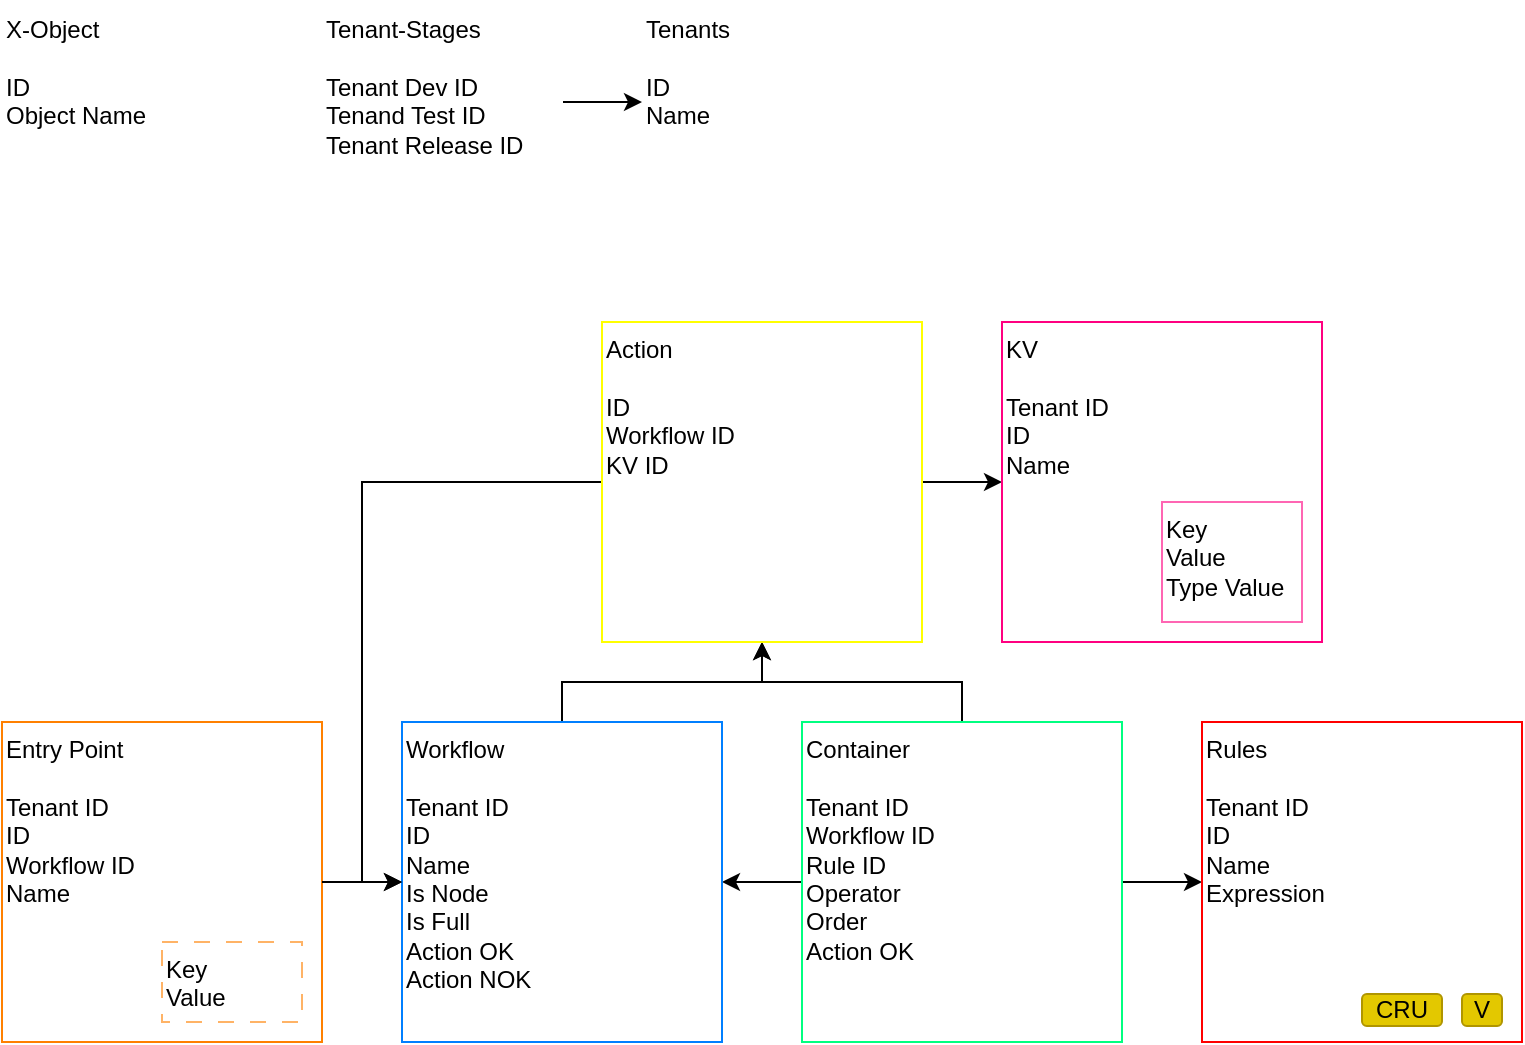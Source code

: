<mxfile>
    <diagram id="LyjKLWT2vN5_jiygnvpO" name="Connections">
        <mxGraphModel dx="1072" dy="1744" grid="1" gridSize="10" guides="1" tooltips="1" connect="1" arrows="1" fold="1" page="1" pageScale="1" pageWidth="850" pageHeight="1100" math="0" shadow="0">
            <root>
                <mxCell id="0"/>
                <mxCell id="1" parent="0"/>
                <mxCell id="IPaf2PD-h_m_kelB6yjr-1" value="X-Object&lt;br&gt;&lt;span style=&quot;background-color: initial;&quot;&gt;&lt;br&gt;ID&lt;/span&gt;&lt;br&gt;&lt;span style=&quot;background-color: initial;&quot;&gt;Object Name&lt;/span&gt;" style="rounded=0;whiteSpace=wrap;html=1;strokeColor=#FFFFFF;align=left;verticalAlign=top;" parent="1" vertex="1">
                    <mxGeometry x="70" y="-1080" width="120" height="100" as="geometry"/>
                </mxCell>
                <mxCell id="IPaf2PD-h_m_kelB6yjr-2" value="&lt;span style=&quot;background-color: initial;&quot;&gt;Tenants&lt;/span&gt;&lt;br&gt;&lt;span style=&quot;background-color: initial;&quot;&gt;&lt;br&gt;ID&lt;/span&gt;&lt;br&gt;&lt;span style=&quot;background-color: initial;&quot;&gt;Name&lt;/span&gt;" style="rounded=0;whiteSpace=wrap;html=1;strokeColor=#FFFFFF;align=left;verticalAlign=top;" parent="1" vertex="1">
                    <mxGeometry x="390" y="-1080" width="120" height="100" as="geometry"/>
                </mxCell>
                <mxCell id="IPaf2PD-h_m_kelB6yjr-4" style="edgeStyle=none;html=1;" parent="1" source="IPaf2PD-h_m_kelB6yjr-3" target="IPaf2PD-h_m_kelB6yjr-2" edge="1">
                    <mxGeometry relative="1" as="geometry"/>
                </mxCell>
                <mxCell id="IPaf2PD-h_m_kelB6yjr-3" value="&lt;span style=&quot;background-color: initial;&quot;&gt;Tenant-Stages&lt;/span&gt;&lt;br&gt;&lt;span style=&quot;background-color: initial;&quot;&gt;&lt;br&gt;Tenant Dev ID&lt;/span&gt;&lt;br&gt;&lt;span style=&quot;background-color: initial;&quot;&gt;Tenand Test ID&lt;/span&gt;&lt;br&gt;&lt;span style=&quot;background-color: initial;&quot;&gt;Tenant Release ID&lt;/span&gt;" style="rounded=0;whiteSpace=wrap;html=1;strokeColor=#FFFFFF;align=left;verticalAlign=top;" parent="1" vertex="1">
                    <mxGeometry x="230" y="-1080" width="120" height="100" as="geometry"/>
                </mxCell>
                <mxCell id="Cc5brCJZF-9JAWSVs0_s-59" style="edgeStyle=orthogonalEdgeStyle;rounded=0;orthogonalLoop=1;jettySize=auto;html=1;" parent="1" source="IPaf2PD-h_m_kelB6yjr-8" target="IPaf2PD-h_m_kelB6yjr-6" edge="1">
                    <mxGeometry relative="1" as="geometry"/>
                </mxCell>
                <mxCell id="Cc5brCJZF-9JAWSVs0_s-60" style="edgeStyle=orthogonalEdgeStyle;rounded=0;orthogonalLoop=1;jettySize=auto;html=1;" parent="1" source="IPaf2PD-h_m_kelB6yjr-8" target="IPaf2PD-h_m_kelB6yjr-11" edge="1">
                    <mxGeometry relative="1" as="geometry"/>
                </mxCell>
                <mxCell id="Cc5brCJZF-9JAWSVs0_s-62" style="edgeStyle=orthogonalEdgeStyle;rounded=0;orthogonalLoop=1;jettySize=auto;html=1;entryX=0.5;entryY=1;entryDx=0;entryDy=0;" parent="1" source="IPaf2PD-h_m_kelB6yjr-8" target="Cc5brCJZF-9JAWSVs0_s-21" edge="1">
                    <mxGeometry relative="1" as="geometry"/>
                </mxCell>
                <mxCell id="IPaf2PD-h_m_kelB6yjr-8" value="&lt;span style=&quot;&quot;&gt;Container&lt;/span&gt;&lt;br style=&quot;&quot;&gt;&lt;span style=&quot;background-color: initial;&quot;&gt;&lt;br&gt;Tenant ID&lt;/span&gt;&lt;br style=&quot;&quot;&gt;&lt;span style=&quot;background-color: initial;&quot;&gt;Workflow ID&lt;br&gt;&lt;/span&gt;Rule ID&lt;br style=&quot;&quot;&gt;&lt;span style=&quot;background-color: initial;&quot;&gt;Operator&lt;/span&gt;&lt;br style=&quot;&quot;&gt;&lt;span style=&quot;background-color: initial;&quot;&gt;Order&lt;br&gt;&lt;/span&gt;&lt;span style=&quot;background-color: initial;&quot;&gt;Action OK&lt;/span&gt;" style="rounded=0;whiteSpace=wrap;html=1;strokeColor=#00FF80;align=left;verticalAlign=top;" parent="1" vertex="1">
                    <mxGeometry x="470" y="-720" width="160" height="160" as="geometry"/>
                </mxCell>
                <mxCell id="Cc5brCJZF-9JAWSVs0_s-61" style="edgeStyle=orthogonalEdgeStyle;rounded=0;orthogonalLoop=1;jettySize=auto;html=1;" parent="1" source="IPaf2PD-h_m_kelB6yjr-11" target="Cc5brCJZF-9JAWSVs0_s-21" edge="1">
                    <mxGeometry relative="1" as="geometry"/>
                </mxCell>
                <mxCell id="IPaf2PD-h_m_kelB6yjr-11" value="&lt;span style=&quot;&quot;&gt;Workflow&lt;/span&gt;&lt;br style=&quot;&quot;&gt;&lt;span style=&quot;background-color: initial;&quot;&gt;&lt;br&gt;Tenant ID&lt;/span&gt;&lt;br style=&quot;&quot;&gt;&lt;span style=&quot;background-color: initial;&quot;&gt;ID&lt;/span&gt;&lt;br style=&quot;&quot;&gt;&lt;span style=&quot;background-color: initial;&quot;&gt;Name&lt;br&gt;&lt;/span&gt;Is Node&lt;br&gt;Is Full&lt;br style=&quot;&quot;&gt;&lt;span style=&quot;background-color: initial;&quot;&gt;Action OK&lt;/span&gt;&lt;div&gt;&lt;span style=&quot;background-color: initial;&quot;&gt;Action NOK&lt;/span&gt;&lt;/div&gt;" style="rounded=0;whiteSpace=wrap;html=1;strokeColor=#007FFF;align=left;verticalAlign=top;" parent="1" vertex="1">
                    <mxGeometry x="270" y="-720" width="160" height="160" as="geometry"/>
                </mxCell>
                <mxCell id="Cc5brCJZF-9JAWSVs0_s-20" value="" style="group" parent="1" vertex="1" connectable="0">
                    <mxGeometry x="670" y="-720" width="160" height="160" as="geometry"/>
                </mxCell>
                <mxCell id="IPaf2PD-h_m_kelB6yjr-6" value="&lt;span style=&quot;&quot;&gt;Rules&lt;/span&gt;&lt;br style=&quot;&quot;&gt;&lt;span style=&quot;background-color: initial;&quot;&gt;&lt;br&gt;Tenant ID&lt;/span&gt;&lt;br style=&quot;&quot;&gt;&lt;span style=&quot;background-color: initial;&quot;&gt;ID&lt;/span&gt;&lt;br style=&quot;&quot;&gt;&lt;span style=&quot;background-color: initial;&quot;&gt;Name&lt;/span&gt;&lt;br style=&quot;&quot;&gt;&lt;span style=&quot;background-color: initial;&quot;&gt;Expression&lt;br&gt;&lt;/span&gt;" style="rounded=0;whiteSpace=wrap;html=1;strokeColor=#FF0000;align=left;verticalAlign=top;" parent="Cc5brCJZF-9JAWSVs0_s-20" vertex="1">
                    <mxGeometry width="160" height="160" as="geometry"/>
                </mxCell>
                <mxCell id="2" value="CRU" style="rounded=1;whiteSpace=wrap;html=1;fillColor=#e3c800;fontColor=#000000;strokeColor=#B09500;" parent="Cc5brCJZF-9JAWSVs0_s-20" vertex="1">
                    <mxGeometry x="80" y="136" width="40" height="16" as="geometry"/>
                </mxCell>
                <mxCell id="15" value="V" style="rounded=1;whiteSpace=wrap;html=1;fillColor=#e3c800;fontColor=#000000;strokeColor=#B09500;" parent="Cc5brCJZF-9JAWSVs0_s-20" vertex="1">
                    <mxGeometry x="130" y="136" width="20" height="16" as="geometry"/>
                </mxCell>
                <mxCell id="Cc5brCJZF-9JAWSVs0_s-56" style="edgeStyle=orthogonalEdgeStyle;rounded=0;orthogonalLoop=1;jettySize=auto;html=1;" parent="1" source="Cc5brCJZF-9JAWSVs0_s-21" target="IPaf2PD-h_m_kelB6yjr-12" edge="1">
                    <mxGeometry relative="1" as="geometry"/>
                </mxCell>
                <mxCell id="Cc5brCJZF-9JAWSVs0_s-64" style="edgeStyle=orthogonalEdgeStyle;rounded=0;orthogonalLoop=1;jettySize=auto;html=1;entryX=0;entryY=0.5;entryDx=0;entryDy=0;" parent="1" source="Cc5brCJZF-9JAWSVs0_s-21" target="IPaf2PD-h_m_kelB6yjr-11" edge="1">
                    <mxGeometry relative="1" as="geometry">
                        <Array as="points">
                            <mxPoint x="250" y="-840"/>
                            <mxPoint x="250" y="-640"/>
                        </Array>
                    </mxGeometry>
                </mxCell>
                <mxCell id="Cc5brCJZF-9JAWSVs0_s-21" value="&lt;span style=&quot;background-color: initial;&quot;&gt;Action&lt;/span&gt;&lt;div&gt;&lt;span style=&quot;background-color: initial;&quot;&gt;&lt;br&gt;&lt;/span&gt;&lt;/div&gt;&lt;div&gt;&lt;span style=&quot;background-color: initial;&quot;&gt;ID&lt;/span&gt;&lt;/div&gt;&lt;div&gt;&lt;span style=&quot;background-color: initial;&quot;&gt;Workflow ID&lt;/span&gt;&lt;/div&gt;&lt;div&gt;&lt;span style=&quot;background-color: initial;&quot;&gt;KV ID&lt;/span&gt;&lt;/div&gt;" style="rounded=0;whiteSpace=wrap;html=1;strokeColor=#FFFF00;align=left;verticalAlign=top;" parent="1" vertex="1">
                    <mxGeometry x="370" y="-920" width="160" height="160" as="geometry"/>
                </mxCell>
                <mxCell id="Cc5brCJZF-9JAWSVs0_s-40" value="" style="group" parent="1" vertex="1" connectable="0">
                    <mxGeometry x="570" y="-920" width="160" height="160" as="geometry"/>
                </mxCell>
                <mxCell id="IPaf2PD-h_m_kelB6yjr-12" value="&lt;span style=&quot;&quot;&gt;KV&lt;/span&gt;&lt;br style=&quot;&quot;&gt;&lt;span style=&quot;background-color: initial;&quot;&gt;&lt;br&gt;Tenant ID&lt;/span&gt;&lt;br style=&quot;&quot;&gt;&lt;span style=&quot;background-color: initial;&quot;&gt;ID&lt;/span&gt;&lt;br style=&quot;&quot;&gt;&lt;span style=&quot;background-color: initial;&quot;&gt;Name&lt;/span&gt;" style="rounded=0;whiteSpace=wrap;html=1;strokeColor=#FF0080;align=left;fontStyle=0;verticalAlign=top;" parent="Cc5brCJZF-9JAWSVs0_s-40" vertex="1">
                    <mxGeometry width="160" height="160" as="geometry"/>
                </mxCell>
                <mxCell id="IPaf2PD-h_m_kelB6yjr-13" value="&lt;span style=&quot;background-color: initial;&quot;&gt;Key&lt;/span&gt;&lt;br style=&quot;&quot;&gt;&lt;span style=&quot;background-color: initial;&quot;&gt;Value&lt;br&gt;Type Value&lt;br&gt;&lt;/span&gt;" style="rounded=0;whiteSpace=wrap;html=1;strokeColor=#FF66B3;align=left;verticalAlign=top;" parent="Cc5brCJZF-9JAWSVs0_s-40" vertex="1">
                    <mxGeometry x="80" y="90" width="70" height="60" as="geometry"/>
                </mxCell>
                <mxCell id="Cc5brCJZF-9JAWSVs0_s-41" value="" style="group" parent="1" vertex="1" connectable="0">
                    <mxGeometry x="70" y="-720" width="160" height="160" as="geometry"/>
                </mxCell>
                <mxCell id="IPaf2PD-h_m_kelB6yjr-24" value="&lt;span style=&quot;&quot;&gt;Entry Point&lt;/span&gt;&lt;br style=&quot;&quot;&gt;&lt;span style=&quot;background-color: initial;&quot;&gt;&lt;br&gt;Tenant ID&lt;br&gt;&lt;/span&gt;ID&lt;br&gt;&lt;div&gt;Workflow ID&lt;br style=&quot;&quot;&gt;&lt;span style=&quot;background-color: initial;&quot;&gt;Name&lt;/span&gt;&lt;/div&gt;" style="rounded=0;whiteSpace=wrap;html=1;strokeColor=#FF8000;align=left;fontStyle=0;verticalAlign=top;" parent="Cc5brCJZF-9JAWSVs0_s-41" vertex="1">
                    <mxGeometry width="160" height="160" as="geometry"/>
                </mxCell>
                <mxCell id="IPaf2PD-h_m_kelB6yjr-25" value="&lt;span style=&quot;background-color: initial;&quot;&gt;Key&lt;/span&gt;&lt;br style=&quot;&quot;&gt;&lt;span style=&quot;background-color: initial;&quot;&gt;Value&lt;br&gt;&lt;/span&gt;" style="rounded=0;whiteSpace=wrap;html=1;strokeColor=#FFB366;align=left;verticalAlign=top;dashed=1;dashPattern=8 8;" parent="Cc5brCJZF-9JAWSVs0_s-41" vertex="1">
                    <mxGeometry x="80" y="110" width="70" height="40" as="geometry"/>
                </mxCell>
                <mxCell id="Cc5brCJZF-9JAWSVs0_s-63" style="edgeStyle=orthogonalEdgeStyle;rounded=0;orthogonalLoop=1;jettySize=auto;html=1;entryX=0;entryY=0.5;entryDx=0;entryDy=0;" parent="1" source="IPaf2PD-h_m_kelB6yjr-24" target="IPaf2PD-h_m_kelB6yjr-11" edge="1">
                    <mxGeometry relative="1" as="geometry"/>
                </mxCell>
            </root>
        </mxGraphModel>
    </diagram>
</mxfile>
